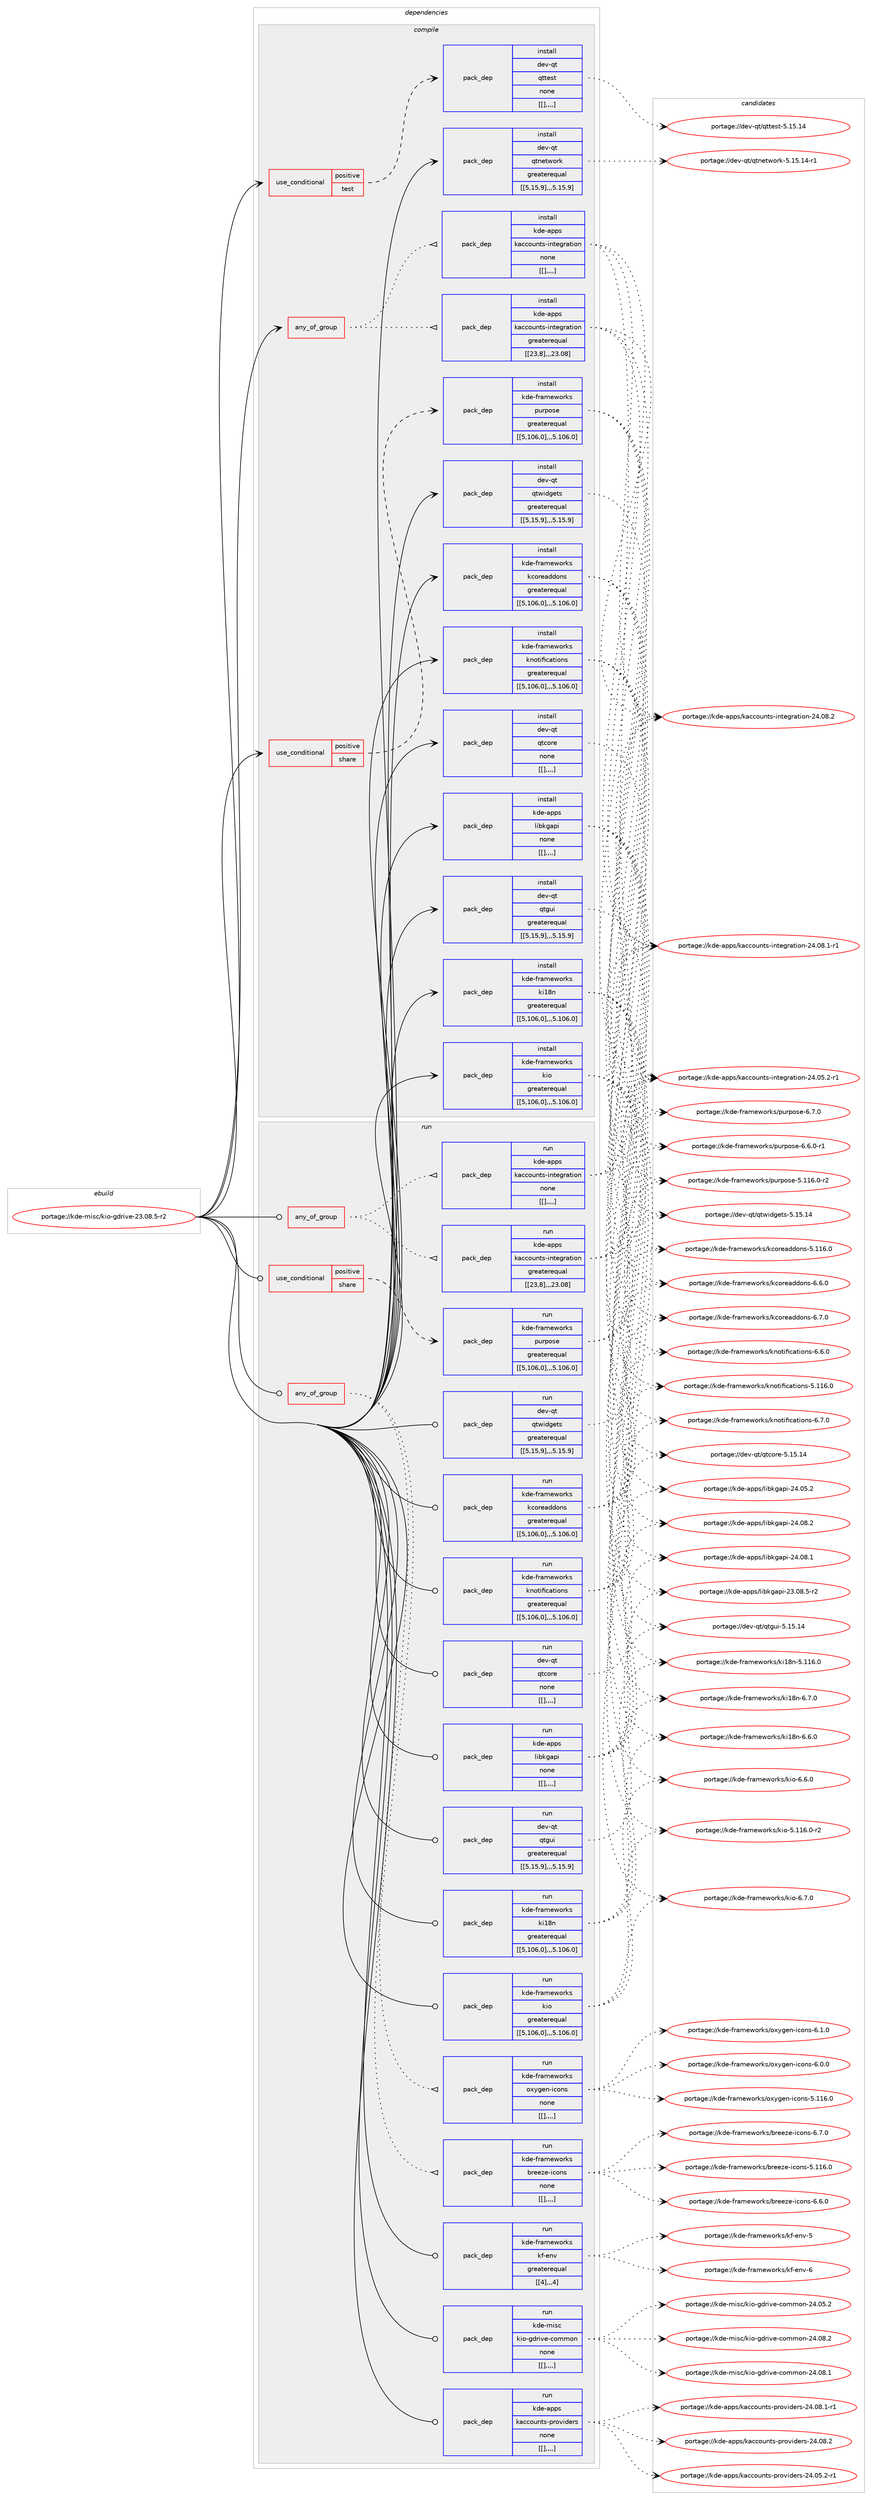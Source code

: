 digraph prolog {

# *************
# Graph options
# *************

newrank=true;
concentrate=true;
compound=true;
graph [rankdir=LR,fontname=Helvetica,fontsize=10,ranksep=1.5];#, ranksep=2.5, nodesep=0.2];
edge  [arrowhead=vee];
node  [fontname=Helvetica,fontsize=10];

# **********
# The ebuild
# **********

subgraph cluster_leftcol {
color=gray;
label=<<i>ebuild</i>>;
id [label="portage://kde-misc/kio-gdrive-23.08.5-r2", color=red, width=4, href="../kde-misc/kio-gdrive-23.08.5-r2.svg"];
}

# ****************
# The dependencies
# ****************

subgraph cluster_midcol {
color=gray;
label=<<i>dependencies</i>>;
subgraph cluster_compile {
fillcolor="#eeeeee";
style=filled;
label=<<i>compile</i>>;
subgraph any2146 {
dependency287483 [label=<<TABLE BORDER="0" CELLBORDER="1" CELLSPACING="0" CELLPADDING="4"><TR><TD CELLPADDING="10">any_of_group</TD></TR></TABLE>>, shape=none, color=red];subgraph pack211481 {
dependency287556 [label=<<TABLE BORDER="0" CELLBORDER="1" CELLSPACING="0" CELLPADDING="4" WIDTH="220"><TR><TD ROWSPAN="6" CELLPADDING="30">pack_dep</TD></TR><TR><TD WIDTH="110">install</TD></TR><TR><TD>kde-apps</TD></TR><TR><TD>kaccounts-integration</TD></TR><TR><TD>none</TD></TR><TR><TD>[[],,,,]</TD></TR></TABLE>>, shape=none, color=blue];
}
dependency287483:e -> dependency287556:w [weight=20,style="dotted",arrowhead="oinv"];
subgraph pack211534 {
dependency287582 [label=<<TABLE BORDER="0" CELLBORDER="1" CELLSPACING="0" CELLPADDING="4" WIDTH="220"><TR><TD ROWSPAN="6" CELLPADDING="30">pack_dep</TD></TR><TR><TD WIDTH="110">install</TD></TR><TR><TD>kde-apps</TD></TR><TR><TD>kaccounts-integration</TD></TR><TR><TD>greaterequal</TD></TR><TR><TD>[[23,8],,,23.08]</TD></TR></TABLE>>, shape=none, color=blue];
}
dependency287483:e -> dependency287582:w [weight=20,style="dotted",arrowhead="oinv"];
}
id:e -> dependency287483:w [weight=20,style="solid",arrowhead="vee"];
subgraph cond73745 {
dependency287618 [label=<<TABLE BORDER="0" CELLBORDER="1" CELLSPACING="0" CELLPADDING="4"><TR><TD ROWSPAN="3" CELLPADDING="10">use_conditional</TD></TR><TR><TD>positive</TD></TR><TR><TD>share</TD></TR></TABLE>>, shape=none, color=red];
subgraph pack211583 {
dependency287656 [label=<<TABLE BORDER="0" CELLBORDER="1" CELLSPACING="0" CELLPADDING="4" WIDTH="220"><TR><TD ROWSPAN="6" CELLPADDING="30">pack_dep</TD></TR><TR><TD WIDTH="110">install</TD></TR><TR><TD>kde-frameworks</TD></TR><TR><TD>purpose</TD></TR><TR><TD>greaterequal</TD></TR><TR><TD>[[5,106,0],,,5.106.0]</TD></TR></TABLE>>, shape=none, color=blue];
}
dependency287618:e -> dependency287656:w [weight=20,style="dashed",arrowhead="vee"];
}
id:e -> dependency287618:w [weight=20,style="solid",arrowhead="vee"];
subgraph cond73757 {
dependency287676 [label=<<TABLE BORDER="0" CELLBORDER="1" CELLSPACING="0" CELLPADDING="4"><TR><TD ROWSPAN="3" CELLPADDING="10">use_conditional</TD></TR><TR><TD>positive</TD></TR><TR><TD>test</TD></TR></TABLE>>, shape=none, color=red];
subgraph pack211681 {
dependency287750 [label=<<TABLE BORDER="0" CELLBORDER="1" CELLSPACING="0" CELLPADDING="4" WIDTH="220"><TR><TD ROWSPAN="6" CELLPADDING="30">pack_dep</TD></TR><TR><TD WIDTH="110">install</TD></TR><TR><TD>dev-qt</TD></TR><TR><TD>qttest</TD></TR><TR><TD>none</TD></TR><TR><TD>[[],,,,]</TD></TR></TABLE>>, shape=none, color=blue];
}
dependency287676:e -> dependency287750:w [weight=20,style="dashed",arrowhead="vee"];
}
id:e -> dependency287676:w [weight=20,style="solid",arrowhead="vee"];
subgraph pack211778 {
dependency287895 [label=<<TABLE BORDER="0" CELLBORDER="1" CELLSPACING="0" CELLPADDING="4" WIDTH="220"><TR><TD ROWSPAN="6" CELLPADDING="30">pack_dep</TD></TR><TR><TD WIDTH="110">install</TD></TR><TR><TD>dev-qt</TD></TR><TR><TD>qtcore</TD></TR><TR><TD>none</TD></TR><TR><TD>[[],,,,]</TD></TR></TABLE>>, shape=none, color=blue];
}
id:e -> dependency287895:w [weight=20,style="solid",arrowhead="vee"];
subgraph pack211826 {
dependency287912 [label=<<TABLE BORDER="0" CELLBORDER="1" CELLSPACING="0" CELLPADDING="4" WIDTH="220"><TR><TD ROWSPAN="6" CELLPADDING="30">pack_dep</TD></TR><TR><TD WIDTH="110">install</TD></TR><TR><TD>dev-qt</TD></TR><TR><TD>qtgui</TD></TR><TR><TD>greaterequal</TD></TR><TR><TD>[[5,15,9],,,5.15.9]</TD></TR></TABLE>>, shape=none, color=blue];
}
id:e -> dependency287912:w [weight=20,style="solid",arrowhead="vee"];
subgraph pack211832 {
dependency287933 [label=<<TABLE BORDER="0" CELLBORDER="1" CELLSPACING="0" CELLPADDING="4" WIDTH="220"><TR><TD ROWSPAN="6" CELLPADDING="30">pack_dep</TD></TR><TR><TD WIDTH="110">install</TD></TR><TR><TD>dev-qt</TD></TR><TR><TD>qtnetwork</TD></TR><TR><TD>greaterequal</TD></TR><TR><TD>[[5,15,9],,,5.15.9]</TD></TR></TABLE>>, shape=none, color=blue];
}
id:e -> dependency287933:w [weight=20,style="solid",arrowhead="vee"];
subgraph pack211869 {
dependency287967 [label=<<TABLE BORDER="0" CELLBORDER="1" CELLSPACING="0" CELLPADDING="4" WIDTH="220"><TR><TD ROWSPAN="6" CELLPADDING="30">pack_dep</TD></TR><TR><TD WIDTH="110">install</TD></TR><TR><TD>dev-qt</TD></TR><TR><TD>qtwidgets</TD></TR><TR><TD>greaterequal</TD></TR><TR><TD>[[5,15,9],,,5.15.9]</TD></TR></TABLE>>, shape=none, color=blue];
}
id:e -> dependency287967:w [weight=20,style="solid",arrowhead="vee"];
subgraph pack211886 {
dependency288024 [label=<<TABLE BORDER="0" CELLBORDER="1" CELLSPACING="0" CELLPADDING="4" WIDTH="220"><TR><TD ROWSPAN="6" CELLPADDING="30">pack_dep</TD></TR><TR><TD WIDTH="110">install</TD></TR><TR><TD>kde-apps</TD></TR><TR><TD>libkgapi</TD></TR><TR><TD>none</TD></TR><TR><TD>[[],,,,]</TD></TR></TABLE>>, shape=none, color=blue];
}
id:e -> dependency288024:w [weight=20,style="solid",arrowhead="vee"];
subgraph pack211956 {
dependency288052 [label=<<TABLE BORDER="0" CELLBORDER="1" CELLSPACING="0" CELLPADDING="4" WIDTH="220"><TR><TD ROWSPAN="6" CELLPADDING="30">pack_dep</TD></TR><TR><TD WIDTH="110">install</TD></TR><TR><TD>kde-frameworks</TD></TR><TR><TD>kcoreaddons</TD></TR><TR><TD>greaterequal</TD></TR><TR><TD>[[5,106,0],,,5.106.0]</TD></TR></TABLE>>, shape=none, color=blue];
}
id:e -> dependency288052:w [weight=20,style="solid",arrowhead="vee"];
subgraph pack211971 {
dependency288092 [label=<<TABLE BORDER="0" CELLBORDER="1" CELLSPACING="0" CELLPADDING="4" WIDTH="220"><TR><TD ROWSPAN="6" CELLPADDING="30">pack_dep</TD></TR><TR><TD WIDTH="110">install</TD></TR><TR><TD>kde-frameworks</TD></TR><TR><TD>ki18n</TD></TR><TR><TD>greaterequal</TD></TR><TR><TD>[[5,106,0],,,5.106.0]</TD></TR></TABLE>>, shape=none, color=blue];
}
id:e -> dependency288092:w [weight=20,style="solid",arrowhead="vee"];
subgraph pack212022 {
dependency288151 [label=<<TABLE BORDER="0" CELLBORDER="1" CELLSPACING="0" CELLPADDING="4" WIDTH="220"><TR><TD ROWSPAN="6" CELLPADDING="30">pack_dep</TD></TR><TR><TD WIDTH="110">install</TD></TR><TR><TD>kde-frameworks</TD></TR><TR><TD>kio</TD></TR><TR><TD>greaterequal</TD></TR><TR><TD>[[5,106,0],,,5.106.0]</TD></TR></TABLE>>, shape=none, color=blue];
}
id:e -> dependency288151:w [weight=20,style="solid",arrowhead="vee"];
subgraph pack212071 {
dependency288188 [label=<<TABLE BORDER="0" CELLBORDER="1" CELLSPACING="0" CELLPADDING="4" WIDTH="220"><TR><TD ROWSPAN="6" CELLPADDING="30">pack_dep</TD></TR><TR><TD WIDTH="110">install</TD></TR><TR><TD>kde-frameworks</TD></TR><TR><TD>knotifications</TD></TR><TR><TD>greaterequal</TD></TR><TR><TD>[[5,106,0],,,5.106.0]</TD></TR></TABLE>>, shape=none, color=blue];
}
id:e -> dependency288188:w [weight=20,style="solid",arrowhead="vee"];
}
subgraph cluster_compileandrun {
fillcolor="#eeeeee";
style=filled;
label=<<i>compile and run</i>>;
}
subgraph cluster_run {
fillcolor="#eeeeee";
style=filled;
label=<<i>run</i>>;
subgraph any2163 {
dependency288228 [label=<<TABLE BORDER="0" CELLBORDER="1" CELLSPACING="0" CELLPADDING="4"><TR><TD CELLPADDING="10">any_of_group</TD></TR></TABLE>>, shape=none, color=red];subgraph pack212206 {
dependency288311 [label=<<TABLE BORDER="0" CELLBORDER="1" CELLSPACING="0" CELLPADDING="4" WIDTH="220"><TR><TD ROWSPAN="6" CELLPADDING="30">pack_dep</TD></TR><TR><TD WIDTH="110">run</TD></TR><TR><TD>kde-apps</TD></TR><TR><TD>kaccounts-integration</TD></TR><TR><TD>none</TD></TR><TR><TD>[[],,,,]</TD></TR></TABLE>>, shape=none, color=blue];
}
dependency288228:e -> dependency288311:w [weight=20,style="dotted",arrowhead="oinv"];
subgraph pack212211 {
dependency288318 [label=<<TABLE BORDER="0" CELLBORDER="1" CELLSPACING="0" CELLPADDING="4" WIDTH="220"><TR><TD ROWSPAN="6" CELLPADDING="30">pack_dep</TD></TR><TR><TD WIDTH="110">run</TD></TR><TR><TD>kde-apps</TD></TR><TR><TD>kaccounts-integration</TD></TR><TR><TD>greaterequal</TD></TR><TR><TD>[[23,8],,,23.08]</TD></TR></TABLE>>, shape=none, color=blue];
}
dependency288228:e -> dependency288318:w [weight=20,style="dotted",arrowhead="oinv"];
}
id:e -> dependency288228:w [weight=20,style="solid",arrowhead="odot"];
subgraph any2167 {
dependency288360 [label=<<TABLE BORDER="0" CELLBORDER="1" CELLSPACING="0" CELLPADDING="4"><TR><TD CELLPADDING="10">any_of_group</TD></TR></TABLE>>, shape=none, color=red];subgraph pack212250 {
dependency288361 [label=<<TABLE BORDER="0" CELLBORDER="1" CELLSPACING="0" CELLPADDING="4" WIDTH="220"><TR><TD ROWSPAN="6" CELLPADDING="30">pack_dep</TD></TR><TR><TD WIDTH="110">run</TD></TR><TR><TD>kde-frameworks</TD></TR><TR><TD>breeze-icons</TD></TR><TR><TD>none</TD></TR><TR><TD>[[],,,,]</TD></TR></TABLE>>, shape=none, color=blue];
}
dependency288360:e -> dependency288361:w [weight=20,style="dotted",arrowhead="oinv"];
subgraph pack212251 {
dependency288380 [label=<<TABLE BORDER="0" CELLBORDER="1" CELLSPACING="0" CELLPADDING="4" WIDTH="220"><TR><TD ROWSPAN="6" CELLPADDING="30">pack_dep</TD></TR><TR><TD WIDTH="110">run</TD></TR><TR><TD>kde-frameworks</TD></TR><TR><TD>oxygen-icons</TD></TR><TR><TD>none</TD></TR><TR><TD>[[],,,,]</TD></TR></TABLE>>, shape=none, color=blue];
}
dependency288360:e -> dependency288380:w [weight=20,style="dotted",arrowhead="oinv"];
}
id:e -> dependency288360:w [weight=20,style="solid",arrowhead="odot"];
subgraph cond73793 {
dependency288384 [label=<<TABLE BORDER="0" CELLBORDER="1" CELLSPACING="0" CELLPADDING="4"><TR><TD ROWSPAN="3" CELLPADDING="10">use_conditional</TD></TR><TR><TD>positive</TD></TR><TR><TD>share</TD></TR></TABLE>>, shape=none, color=red];
subgraph pack212271 {
dependency288421 [label=<<TABLE BORDER="0" CELLBORDER="1" CELLSPACING="0" CELLPADDING="4" WIDTH="220"><TR><TD ROWSPAN="6" CELLPADDING="30">pack_dep</TD></TR><TR><TD WIDTH="110">run</TD></TR><TR><TD>kde-frameworks</TD></TR><TR><TD>purpose</TD></TR><TR><TD>greaterequal</TD></TR><TR><TD>[[5,106,0],,,5.106.0]</TD></TR></TABLE>>, shape=none, color=blue];
}
dependency288384:e -> dependency288421:w [weight=20,style="dashed",arrowhead="vee"];
}
id:e -> dependency288384:w [weight=20,style="solid",arrowhead="odot"];
subgraph pack212341 {
dependency288474 [label=<<TABLE BORDER="0" CELLBORDER="1" CELLSPACING="0" CELLPADDING="4" WIDTH="220"><TR><TD ROWSPAN="6" CELLPADDING="30">pack_dep</TD></TR><TR><TD WIDTH="110">run</TD></TR><TR><TD>dev-qt</TD></TR><TR><TD>qtcore</TD></TR><TR><TD>none</TD></TR><TR><TD>[[],,,,]</TD></TR></TABLE>>, shape=none, color=blue];
}
id:e -> dependency288474:w [weight=20,style="solid",arrowhead="odot"];
subgraph pack212367 {
dependency288489 [label=<<TABLE BORDER="0" CELLBORDER="1" CELLSPACING="0" CELLPADDING="4" WIDTH="220"><TR><TD ROWSPAN="6" CELLPADDING="30">pack_dep</TD></TR><TR><TD WIDTH="110">run</TD></TR><TR><TD>dev-qt</TD></TR><TR><TD>qtgui</TD></TR><TR><TD>greaterequal</TD></TR><TR><TD>[[5,15,9],,,5.15.9]</TD></TR></TABLE>>, shape=none, color=blue];
}
id:e -> dependency288489:w [weight=20,style="solid",arrowhead="odot"];
subgraph pack212415 {
dependency288542 [label=<<TABLE BORDER="0" CELLBORDER="1" CELLSPACING="0" CELLPADDING="4" WIDTH="220"><TR><TD ROWSPAN="6" CELLPADDING="30">pack_dep</TD></TR><TR><TD WIDTH="110">run</TD></TR><TR><TD>dev-qt</TD></TR><TR><TD>qtwidgets</TD></TR><TR><TD>greaterequal</TD></TR><TR><TD>[[5,15,9],,,5.15.9]</TD></TR></TABLE>>, shape=none, color=blue];
}
id:e -> dependency288542:w [weight=20,style="solid",arrowhead="odot"];
subgraph pack212446 {
dependency288653 [label=<<TABLE BORDER="0" CELLBORDER="1" CELLSPACING="0" CELLPADDING="4" WIDTH="220"><TR><TD ROWSPAN="6" CELLPADDING="30">pack_dep</TD></TR><TR><TD WIDTH="110">run</TD></TR><TR><TD>kde-apps</TD></TR><TR><TD>kaccounts-providers</TD></TR><TR><TD>none</TD></TR><TR><TD>[[],,,,]</TD></TR></TABLE>>, shape=none, color=blue];
}
id:e -> dependency288653:w [weight=20,style="solid",arrowhead="odot"];
subgraph pack212527 {
dependency288718 [label=<<TABLE BORDER="0" CELLBORDER="1" CELLSPACING="0" CELLPADDING="4" WIDTH="220"><TR><TD ROWSPAN="6" CELLPADDING="30">pack_dep</TD></TR><TR><TD WIDTH="110">run</TD></TR><TR><TD>kde-apps</TD></TR><TR><TD>libkgapi</TD></TR><TR><TD>none</TD></TR><TR><TD>[[],,,,]</TD></TR></TABLE>>, shape=none, color=blue];
}
id:e -> dependency288718:w [weight=20,style="solid",arrowhead="odot"];
subgraph pack212580 {
dependency288734 [label=<<TABLE BORDER="0" CELLBORDER="1" CELLSPACING="0" CELLPADDING="4" WIDTH="220"><TR><TD ROWSPAN="6" CELLPADDING="30">pack_dep</TD></TR><TR><TD WIDTH="110">run</TD></TR><TR><TD>kde-frameworks</TD></TR><TR><TD>kcoreaddons</TD></TR><TR><TD>greaterequal</TD></TR><TR><TD>[[5,106,0],,,5.106.0]</TD></TR></TABLE>>, shape=none, color=blue];
}
id:e -> dependency288734:w [weight=20,style="solid",arrowhead="odot"];
subgraph pack212583 {
dependency288738 [label=<<TABLE BORDER="0" CELLBORDER="1" CELLSPACING="0" CELLPADDING="4" WIDTH="220"><TR><TD ROWSPAN="6" CELLPADDING="30">pack_dep</TD></TR><TR><TD WIDTH="110">run</TD></TR><TR><TD>kde-frameworks</TD></TR><TR><TD>kf-env</TD></TR><TR><TD>greaterequal</TD></TR><TR><TD>[[4],,,4]</TD></TR></TABLE>>, shape=none, color=blue];
}
id:e -> dependency288738:w [weight=20,style="solid",arrowhead="odot"];
subgraph pack212587 {
dependency288742 [label=<<TABLE BORDER="0" CELLBORDER="1" CELLSPACING="0" CELLPADDING="4" WIDTH="220"><TR><TD ROWSPAN="6" CELLPADDING="30">pack_dep</TD></TR><TR><TD WIDTH="110">run</TD></TR><TR><TD>kde-frameworks</TD></TR><TR><TD>ki18n</TD></TR><TR><TD>greaterequal</TD></TR><TR><TD>[[5,106,0],,,5.106.0]</TD></TR></TABLE>>, shape=none, color=blue];
}
id:e -> dependency288742:w [weight=20,style="solid",arrowhead="odot"];
subgraph pack212592 {
dependency288764 [label=<<TABLE BORDER="0" CELLBORDER="1" CELLSPACING="0" CELLPADDING="4" WIDTH="220"><TR><TD ROWSPAN="6" CELLPADDING="30">pack_dep</TD></TR><TR><TD WIDTH="110">run</TD></TR><TR><TD>kde-frameworks</TD></TR><TR><TD>kio</TD></TR><TR><TD>greaterequal</TD></TR><TR><TD>[[5,106,0],,,5.106.0]</TD></TR></TABLE>>, shape=none, color=blue];
}
id:e -> dependency288764:w [weight=20,style="solid",arrowhead="odot"];
subgraph pack212639 {
dependency288816 [label=<<TABLE BORDER="0" CELLBORDER="1" CELLSPACING="0" CELLPADDING="4" WIDTH="220"><TR><TD ROWSPAN="6" CELLPADDING="30">pack_dep</TD></TR><TR><TD WIDTH="110">run</TD></TR><TR><TD>kde-frameworks</TD></TR><TR><TD>knotifications</TD></TR><TR><TD>greaterequal</TD></TR><TR><TD>[[5,106,0],,,5.106.0]</TD></TR></TABLE>>, shape=none, color=blue];
}
id:e -> dependency288816:w [weight=20,style="solid",arrowhead="odot"];
subgraph pack212653 {
dependency288821 [label=<<TABLE BORDER="0" CELLBORDER="1" CELLSPACING="0" CELLPADDING="4" WIDTH="220"><TR><TD ROWSPAN="6" CELLPADDING="30">pack_dep</TD></TR><TR><TD WIDTH="110">run</TD></TR><TR><TD>kde-misc</TD></TR><TR><TD>kio-gdrive-common</TD></TR><TR><TD>none</TD></TR><TR><TD>[[],,,,]</TD></TR></TABLE>>, shape=none, color=blue];
}
id:e -> dependency288821:w [weight=20,style="solid",arrowhead="odot"];
}
}

# **************
# The candidates
# **************

subgraph cluster_choices {
rank=same;
color=gray;
label=<<i>candidates</i>>;

subgraph choice211702 {
color=black;
nodesep=1;
choice10710010145971121121154710797999911111711011611545105110116101103114971161051111104550524648564650 [label="portage://kde-apps/kaccounts-integration-24.08.2", color=red, width=4,href="../kde-apps/kaccounts-integration-24.08.2.svg"];
choice107100101459711211211547107979999111117110116115451051101161011031149711610511111045505246485646494511449 [label="portage://kde-apps/kaccounts-integration-24.08.1-r1", color=red, width=4,href="../kde-apps/kaccounts-integration-24.08.1-r1.svg"];
choice107100101459711211211547107979999111117110116115451051101161011031149711610511111045505246485346504511449 [label="portage://kde-apps/kaccounts-integration-24.05.2-r1", color=red, width=4,href="../kde-apps/kaccounts-integration-24.05.2-r1.svg"];
dependency287556:e -> choice10710010145971121121154710797999911111711011611545105110116101103114971161051111104550524648564650:w [style=dotted,weight="100"];
dependency287556:e -> choice107100101459711211211547107979999111117110116115451051101161011031149711610511111045505246485646494511449:w [style=dotted,weight="100"];
dependency287556:e -> choice107100101459711211211547107979999111117110116115451051101161011031149711610511111045505246485346504511449:w [style=dotted,weight="100"];
}
subgraph choice211706 {
color=black;
nodesep=1;
choice10710010145971121121154710797999911111711011611545105110116101103114971161051111104550524648564650 [label="portage://kde-apps/kaccounts-integration-24.08.2", color=red, width=4,href="../kde-apps/kaccounts-integration-24.08.2.svg"];
choice107100101459711211211547107979999111117110116115451051101161011031149711610511111045505246485646494511449 [label="portage://kde-apps/kaccounts-integration-24.08.1-r1", color=red, width=4,href="../kde-apps/kaccounts-integration-24.08.1-r1.svg"];
choice107100101459711211211547107979999111117110116115451051101161011031149711610511111045505246485346504511449 [label="portage://kde-apps/kaccounts-integration-24.05.2-r1", color=red, width=4,href="../kde-apps/kaccounts-integration-24.05.2-r1.svg"];
dependency287582:e -> choice10710010145971121121154710797999911111711011611545105110116101103114971161051111104550524648564650:w [style=dotted,weight="100"];
dependency287582:e -> choice107100101459711211211547107979999111117110116115451051101161011031149711610511111045505246485646494511449:w [style=dotted,weight="100"];
dependency287582:e -> choice107100101459711211211547107979999111117110116115451051101161011031149711610511111045505246485346504511449:w [style=dotted,weight="100"];
}
subgraph choice211712 {
color=black;
nodesep=1;
choice107100101451021149710910111911111410711547112117114112111115101455446554648 [label="portage://kde-frameworks/purpose-6.7.0", color=red, width=4,href="../kde-frameworks/purpose-6.7.0.svg"];
choice1071001014510211497109101119111114107115471121171141121111151014554465446484511449 [label="portage://kde-frameworks/purpose-6.6.0-r1", color=red, width=4,href="../kde-frameworks/purpose-6.6.0-r1.svg"];
choice10710010145102114971091011191111141071154711211711411211111510145534649495446484511450 [label="portage://kde-frameworks/purpose-5.116.0-r2", color=red, width=4,href="../kde-frameworks/purpose-5.116.0-r2.svg"];
dependency287656:e -> choice107100101451021149710910111911111410711547112117114112111115101455446554648:w [style=dotted,weight="100"];
dependency287656:e -> choice1071001014510211497109101119111114107115471121171141121111151014554465446484511449:w [style=dotted,weight="100"];
dependency287656:e -> choice10710010145102114971091011191111141071154711211711411211111510145534649495446484511450:w [style=dotted,weight="100"];
}
subgraph choice211719 {
color=black;
nodesep=1;
choice10010111845113116471131161161011151164553464953464952 [label="portage://dev-qt/qttest-5.15.14", color=red, width=4,href="../dev-qt/qttest-5.15.14.svg"];
dependency287750:e -> choice10010111845113116471131161161011151164553464953464952:w [style=dotted,weight="100"];
}
subgraph choice211722 {
color=black;
nodesep=1;
choice1001011184511311647113116991111141014553464953464952 [label="portage://dev-qt/qtcore-5.15.14", color=red, width=4,href="../dev-qt/qtcore-5.15.14.svg"];
dependency287895:e -> choice1001011184511311647113116991111141014553464953464952:w [style=dotted,weight="100"];
}
subgraph choice211789 {
color=black;
nodesep=1;
choice10010111845113116471131161031171054553464953464952 [label="portage://dev-qt/qtgui-5.15.14", color=red, width=4,href="../dev-qt/qtgui-5.15.14.svg"];
dependency287912:e -> choice10010111845113116471131161031171054553464953464952:w [style=dotted,weight="100"];
}
subgraph choice211790 {
color=black;
nodesep=1;
choice100101118451131164711311611010111611911111410745534649534649524511449 [label="portage://dev-qt/qtnetwork-5.15.14-r1", color=red, width=4,href="../dev-qt/qtnetwork-5.15.14-r1.svg"];
dependency287933:e -> choice100101118451131164711311611010111611911111410745534649534649524511449:w [style=dotted,weight="100"];
}
subgraph choice211828 {
color=black;
nodesep=1;
choice10010111845113116471131161191051001031011161154553464953464952 [label="portage://dev-qt/qtwidgets-5.15.14", color=red, width=4,href="../dev-qt/qtwidgets-5.15.14.svg"];
dependency287967:e -> choice10010111845113116471131161191051001031011161154553464953464952:w [style=dotted,weight="100"];
}
subgraph choice211832 {
color=black;
nodesep=1;
choice10710010145971121121154710810598107103971121054550524648564650 [label="portage://kde-apps/libkgapi-24.08.2", color=red, width=4,href="../kde-apps/libkgapi-24.08.2.svg"];
choice10710010145971121121154710810598107103971121054550524648564649 [label="portage://kde-apps/libkgapi-24.08.1", color=red, width=4,href="../kde-apps/libkgapi-24.08.1.svg"];
choice10710010145971121121154710810598107103971121054550524648534650 [label="portage://kde-apps/libkgapi-24.05.2", color=red, width=4,href="../kde-apps/libkgapi-24.05.2.svg"];
choice107100101459711211211547108105981071039711210545505146485646534511450 [label="portage://kde-apps/libkgapi-23.08.5-r2", color=red, width=4,href="../kde-apps/libkgapi-23.08.5-r2.svg"];
dependency288024:e -> choice10710010145971121121154710810598107103971121054550524648564650:w [style=dotted,weight="100"];
dependency288024:e -> choice10710010145971121121154710810598107103971121054550524648564649:w [style=dotted,weight="100"];
dependency288024:e -> choice10710010145971121121154710810598107103971121054550524648534650:w [style=dotted,weight="100"];
dependency288024:e -> choice107100101459711211211547108105981071039711210545505146485646534511450:w [style=dotted,weight="100"];
}
subgraph choice211853 {
color=black;
nodesep=1;
choice1071001014510211497109101119111114107115471079911111410197100100111110115455446554648 [label="portage://kde-frameworks/kcoreaddons-6.7.0", color=red, width=4,href="../kde-frameworks/kcoreaddons-6.7.0.svg"];
choice1071001014510211497109101119111114107115471079911111410197100100111110115455446544648 [label="portage://kde-frameworks/kcoreaddons-6.6.0", color=red, width=4,href="../kde-frameworks/kcoreaddons-6.6.0.svg"];
choice10710010145102114971091011191111141071154710799111114101971001001111101154553464949544648 [label="portage://kde-frameworks/kcoreaddons-5.116.0", color=red, width=4,href="../kde-frameworks/kcoreaddons-5.116.0.svg"];
dependency288052:e -> choice1071001014510211497109101119111114107115471079911111410197100100111110115455446554648:w [style=dotted,weight="100"];
dependency288052:e -> choice1071001014510211497109101119111114107115471079911111410197100100111110115455446544648:w [style=dotted,weight="100"];
dependency288052:e -> choice10710010145102114971091011191111141071154710799111114101971001001111101154553464949544648:w [style=dotted,weight="100"];
}
subgraph choice211873 {
color=black;
nodesep=1;
choice1071001014510211497109101119111114107115471071054956110455446554648 [label="portage://kde-frameworks/ki18n-6.7.0", color=red, width=4,href="../kde-frameworks/ki18n-6.7.0.svg"];
choice1071001014510211497109101119111114107115471071054956110455446544648 [label="portage://kde-frameworks/ki18n-6.6.0", color=red, width=4,href="../kde-frameworks/ki18n-6.6.0.svg"];
choice10710010145102114971091011191111141071154710710549561104553464949544648 [label="portage://kde-frameworks/ki18n-5.116.0", color=red, width=4,href="../kde-frameworks/ki18n-5.116.0.svg"];
dependency288092:e -> choice1071001014510211497109101119111114107115471071054956110455446554648:w [style=dotted,weight="100"];
dependency288092:e -> choice1071001014510211497109101119111114107115471071054956110455446544648:w [style=dotted,weight="100"];
dependency288092:e -> choice10710010145102114971091011191111141071154710710549561104553464949544648:w [style=dotted,weight="100"];
}
subgraph choice211879 {
color=black;
nodesep=1;
choice107100101451021149710910111911111410711547107105111455446554648 [label="portage://kde-frameworks/kio-6.7.0", color=red, width=4,href="../kde-frameworks/kio-6.7.0.svg"];
choice107100101451021149710910111911111410711547107105111455446544648 [label="portage://kde-frameworks/kio-6.6.0", color=red, width=4,href="../kde-frameworks/kio-6.6.0.svg"];
choice10710010145102114971091011191111141071154710710511145534649495446484511450 [label="portage://kde-frameworks/kio-5.116.0-r2", color=red, width=4,href="../kde-frameworks/kio-5.116.0-r2.svg"];
dependency288151:e -> choice107100101451021149710910111911111410711547107105111455446554648:w [style=dotted,weight="100"];
dependency288151:e -> choice107100101451021149710910111911111410711547107105111455446544648:w [style=dotted,weight="100"];
dependency288151:e -> choice10710010145102114971091011191111141071154710710511145534649495446484511450:w [style=dotted,weight="100"];
}
subgraph choice211883 {
color=black;
nodesep=1;
choice1071001014510211497109101119111114107115471071101111161051021059997116105111110115455446554648 [label="portage://kde-frameworks/knotifications-6.7.0", color=red, width=4,href="../kde-frameworks/knotifications-6.7.0.svg"];
choice1071001014510211497109101119111114107115471071101111161051021059997116105111110115455446544648 [label="portage://kde-frameworks/knotifications-6.6.0", color=red, width=4,href="../kde-frameworks/knotifications-6.6.0.svg"];
choice10710010145102114971091011191111141071154710711011111610510210599971161051111101154553464949544648 [label="portage://kde-frameworks/knotifications-5.116.0", color=red, width=4,href="../kde-frameworks/knotifications-5.116.0.svg"];
dependency288188:e -> choice1071001014510211497109101119111114107115471071101111161051021059997116105111110115455446554648:w [style=dotted,weight="100"];
dependency288188:e -> choice1071001014510211497109101119111114107115471071101111161051021059997116105111110115455446544648:w [style=dotted,weight="100"];
dependency288188:e -> choice10710010145102114971091011191111141071154710711011111610510210599971161051111101154553464949544648:w [style=dotted,weight="100"];
}
subgraph choice211885 {
color=black;
nodesep=1;
choice10710010145971121121154710797999911111711011611545105110116101103114971161051111104550524648564650 [label="portage://kde-apps/kaccounts-integration-24.08.2", color=red, width=4,href="../kde-apps/kaccounts-integration-24.08.2.svg"];
choice107100101459711211211547107979999111117110116115451051101161011031149711610511111045505246485646494511449 [label="portage://kde-apps/kaccounts-integration-24.08.1-r1", color=red, width=4,href="../kde-apps/kaccounts-integration-24.08.1-r1.svg"];
choice107100101459711211211547107979999111117110116115451051101161011031149711610511111045505246485346504511449 [label="portage://kde-apps/kaccounts-integration-24.05.2-r1", color=red, width=4,href="../kde-apps/kaccounts-integration-24.05.2-r1.svg"];
dependency288311:e -> choice10710010145971121121154710797999911111711011611545105110116101103114971161051111104550524648564650:w [style=dotted,weight="100"];
dependency288311:e -> choice107100101459711211211547107979999111117110116115451051101161011031149711610511111045505246485646494511449:w [style=dotted,weight="100"];
dependency288311:e -> choice107100101459711211211547107979999111117110116115451051101161011031149711610511111045505246485346504511449:w [style=dotted,weight="100"];
}
subgraph choice211888 {
color=black;
nodesep=1;
choice10710010145971121121154710797999911111711011611545105110116101103114971161051111104550524648564650 [label="portage://kde-apps/kaccounts-integration-24.08.2", color=red, width=4,href="../kde-apps/kaccounts-integration-24.08.2.svg"];
choice107100101459711211211547107979999111117110116115451051101161011031149711610511111045505246485646494511449 [label="portage://kde-apps/kaccounts-integration-24.08.1-r1", color=red, width=4,href="../kde-apps/kaccounts-integration-24.08.1-r1.svg"];
choice107100101459711211211547107979999111117110116115451051101161011031149711610511111045505246485346504511449 [label="portage://kde-apps/kaccounts-integration-24.05.2-r1", color=red, width=4,href="../kde-apps/kaccounts-integration-24.05.2-r1.svg"];
dependency288318:e -> choice10710010145971121121154710797999911111711011611545105110116101103114971161051111104550524648564650:w [style=dotted,weight="100"];
dependency288318:e -> choice107100101459711211211547107979999111117110116115451051101161011031149711610511111045505246485646494511449:w [style=dotted,weight="100"];
dependency288318:e -> choice107100101459711211211547107979999111117110116115451051101161011031149711610511111045505246485346504511449:w [style=dotted,weight="100"];
}
subgraph choice211896 {
color=black;
nodesep=1;
choice107100101451021149710910111911111410711547981141011011221014510599111110115455446554648 [label="portage://kde-frameworks/breeze-icons-6.7.0", color=red, width=4,href="../kde-frameworks/breeze-icons-6.7.0.svg"];
choice107100101451021149710910111911111410711547981141011011221014510599111110115455446544648 [label="portage://kde-frameworks/breeze-icons-6.6.0", color=red, width=4,href="../kde-frameworks/breeze-icons-6.6.0.svg"];
choice1071001014510211497109101119111114107115479811410110112210145105991111101154553464949544648 [label="portage://kde-frameworks/breeze-icons-5.116.0", color=red, width=4,href="../kde-frameworks/breeze-icons-5.116.0.svg"];
dependency288361:e -> choice107100101451021149710910111911111410711547981141011011221014510599111110115455446554648:w [style=dotted,weight="100"];
dependency288361:e -> choice107100101451021149710910111911111410711547981141011011221014510599111110115455446544648:w [style=dotted,weight="100"];
dependency288361:e -> choice1071001014510211497109101119111114107115479811410110112210145105991111101154553464949544648:w [style=dotted,weight="100"];
}
subgraph choice211926 {
color=black;
nodesep=1;
choice1071001014510211497109101119111114107115471111201211031011104510599111110115455446494648 [label="portage://kde-frameworks/oxygen-icons-6.1.0", color=red, width=4,href="../kde-frameworks/oxygen-icons-6.1.0.svg"];
choice1071001014510211497109101119111114107115471111201211031011104510599111110115455446484648 [label="portage://kde-frameworks/oxygen-icons-6.0.0", color=red, width=4,href="../kde-frameworks/oxygen-icons-6.0.0.svg"];
choice10710010145102114971091011191111141071154711112012110310111045105991111101154553464949544648 [label="portage://kde-frameworks/oxygen-icons-5.116.0", color=red, width=4,href="../kde-frameworks/oxygen-icons-5.116.0.svg"];
dependency288380:e -> choice1071001014510211497109101119111114107115471111201211031011104510599111110115455446494648:w [style=dotted,weight="100"];
dependency288380:e -> choice1071001014510211497109101119111114107115471111201211031011104510599111110115455446484648:w [style=dotted,weight="100"];
dependency288380:e -> choice10710010145102114971091011191111141071154711112012110310111045105991111101154553464949544648:w [style=dotted,weight="100"];
}
subgraph choice211950 {
color=black;
nodesep=1;
choice107100101451021149710910111911111410711547112117114112111115101455446554648 [label="portage://kde-frameworks/purpose-6.7.0", color=red, width=4,href="../kde-frameworks/purpose-6.7.0.svg"];
choice1071001014510211497109101119111114107115471121171141121111151014554465446484511449 [label="portage://kde-frameworks/purpose-6.6.0-r1", color=red, width=4,href="../kde-frameworks/purpose-6.6.0-r1.svg"];
choice10710010145102114971091011191111141071154711211711411211111510145534649495446484511450 [label="portage://kde-frameworks/purpose-5.116.0-r2", color=red, width=4,href="../kde-frameworks/purpose-5.116.0-r2.svg"];
dependency288421:e -> choice107100101451021149710910111911111410711547112117114112111115101455446554648:w [style=dotted,weight="100"];
dependency288421:e -> choice1071001014510211497109101119111114107115471121171141121111151014554465446484511449:w [style=dotted,weight="100"];
dependency288421:e -> choice10710010145102114971091011191111141071154711211711411211111510145534649495446484511450:w [style=dotted,weight="100"];
}
subgraph choice211953 {
color=black;
nodesep=1;
choice1001011184511311647113116991111141014553464953464952 [label="portage://dev-qt/qtcore-5.15.14", color=red, width=4,href="../dev-qt/qtcore-5.15.14.svg"];
dependency288474:e -> choice1001011184511311647113116991111141014553464953464952:w [style=dotted,weight="100"];
}
subgraph choice211956 {
color=black;
nodesep=1;
choice10010111845113116471131161031171054553464953464952 [label="portage://dev-qt/qtgui-5.15.14", color=red, width=4,href="../dev-qt/qtgui-5.15.14.svg"];
dependency288489:e -> choice10010111845113116471131161031171054553464953464952:w [style=dotted,weight="100"];
}
subgraph choice211957 {
color=black;
nodesep=1;
choice10010111845113116471131161191051001031011161154553464953464952 [label="portage://dev-qt/qtwidgets-5.15.14", color=red, width=4,href="../dev-qt/qtwidgets-5.15.14.svg"];
dependency288542:e -> choice10010111845113116471131161191051001031011161154553464953464952:w [style=dotted,weight="100"];
}
subgraph choice211960 {
color=black;
nodesep=1;
choice107100101459711211211547107979999111117110116115451121141111181051001011141154550524648564650 [label="portage://kde-apps/kaccounts-providers-24.08.2", color=red, width=4,href="../kde-apps/kaccounts-providers-24.08.2.svg"];
choice1071001014597112112115471079799991111171101161154511211411111810510010111411545505246485646494511449 [label="portage://kde-apps/kaccounts-providers-24.08.1-r1", color=red, width=4,href="../kde-apps/kaccounts-providers-24.08.1-r1.svg"];
choice1071001014597112112115471079799991111171101161154511211411111810510010111411545505246485346504511449 [label="portage://kde-apps/kaccounts-providers-24.05.2-r1", color=red, width=4,href="../kde-apps/kaccounts-providers-24.05.2-r1.svg"];
dependency288653:e -> choice107100101459711211211547107979999111117110116115451121141111181051001011141154550524648564650:w [style=dotted,weight="100"];
dependency288653:e -> choice1071001014597112112115471079799991111171101161154511211411111810510010111411545505246485646494511449:w [style=dotted,weight="100"];
dependency288653:e -> choice1071001014597112112115471079799991111171101161154511211411111810510010111411545505246485346504511449:w [style=dotted,weight="100"];
}
subgraph choice211964 {
color=black;
nodesep=1;
choice10710010145971121121154710810598107103971121054550524648564650 [label="portage://kde-apps/libkgapi-24.08.2", color=red, width=4,href="../kde-apps/libkgapi-24.08.2.svg"];
choice10710010145971121121154710810598107103971121054550524648564649 [label="portage://kde-apps/libkgapi-24.08.1", color=red, width=4,href="../kde-apps/libkgapi-24.08.1.svg"];
choice10710010145971121121154710810598107103971121054550524648534650 [label="portage://kde-apps/libkgapi-24.05.2", color=red, width=4,href="../kde-apps/libkgapi-24.05.2.svg"];
choice107100101459711211211547108105981071039711210545505146485646534511450 [label="portage://kde-apps/libkgapi-23.08.5-r2", color=red, width=4,href="../kde-apps/libkgapi-23.08.5-r2.svg"];
dependency288718:e -> choice10710010145971121121154710810598107103971121054550524648564650:w [style=dotted,weight="100"];
dependency288718:e -> choice10710010145971121121154710810598107103971121054550524648564649:w [style=dotted,weight="100"];
dependency288718:e -> choice10710010145971121121154710810598107103971121054550524648534650:w [style=dotted,weight="100"];
dependency288718:e -> choice107100101459711211211547108105981071039711210545505146485646534511450:w [style=dotted,weight="100"];
}
subgraph choice212037 {
color=black;
nodesep=1;
choice1071001014510211497109101119111114107115471079911111410197100100111110115455446554648 [label="portage://kde-frameworks/kcoreaddons-6.7.0", color=red, width=4,href="../kde-frameworks/kcoreaddons-6.7.0.svg"];
choice1071001014510211497109101119111114107115471079911111410197100100111110115455446544648 [label="portage://kde-frameworks/kcoreaddons-6.6.0", color=red, width=4,href="../kde-frameworks/kcoreaddons-6.6.0.svg"];
choice10710010145102114971091011191111141071154710799111114101971001001111101154553464949544648 [label="portage://kde-frameworks/kcoreaddons-5.116.0", color=red, width=4,href="../kde-frameworks/kcoreaddons-5.116.0.svg"];
dependency288734:e -> choice1071001014510211497109101119111114107115471079911111410197100100111110115455446554648:w [style=dotted,weight="100"];
dependency288734:e -> choice1071001014510211497109101119111114107115471079911111410197100100111110115455446544648:w [style=dotted,weight="100"];
dependency288734:e -> choice10710010145102114971091011191111141071154710799111114101971001001111101154553464949544648:w [style=dotted,weight="100"];
}
subgraph choice212043 {
color=black;
nodesep=1;
choice107100101451021149710910111911111410711547107102451011101184554 [label="portage://kde-frameworks/kf-env-6", color=red, width=4,href="../kde-frameworks/kf-env-6.svg"];
choice107100101451021149710910111911111410711547107102451011101184553 [label="portage://kde-frameworks/kf-env-5", color=red, width=4,href="../kde-frameworks/kf-env-5.svg"];
dependency288738:e -> choice107100101451021149710910111911111410711547107102451011101184554:w [style=dotted,weight="100"];
dependency288738:e -> choice107100101451021149710910111911111410711547107102451011101184553:w [style=dotted,weight="100"];
}
subgraph choice212047 {
color=black;
nodesep=1;
choice1071001014510211497109101119111114107115471071054956110455446554648 [label="portage://kde-frameworks/ki18n-6.7.0", color=red, width=4,href="../kde-frameworks/ki18n-6.7.0.svg"];
choice1071001014510211497109101119111114107115471071054956110455446544648 [label="portage://kde-frameworks/ki18n-6.6.0", color=red, width=4,href="../kde-frameworks/ki18n-6.6.0.svg"];
choice10710010145102114971091011191111141071154710710549561104553464949544648 [label="portage://kde-frameworks/ki18n-5.116.0", color=red, width=4,href="../kde-frameworks/ki18n-5.116.0.svg"];
dependency288742:e -> choice1071001014510211497109101119111114107115471071054956110455446554648:w [style=dotted,weight="100"];
dependency288742:e -> choice1071001014510211497109101119111114107115471071054956110455446544648:w [style=dotted,weight="100"];
dependency288742:e -> choice10710010145102114971091011191111141071154710710549561104553464949544648:w [style=dotted,weight="100"];
}
subgraph choice212074 {
color=black;
nodesep=1;
choice107100101451021149710910111911111410711547107105111455446554648 [label="portage://kde-frameworks/kio-6.7.0", color=red, width=4,href="../kde-frameworks/kio-6.7.0.svg"];
choice107100101451021149710910111911111410711547107105111455446544648 [label="portage://kde-frameworks/kio-6.6.0", color=red, width=4,href="../kde-frameworks/kio-6.6.0.svg"];
choice10710010145102114971091011191111141071154710710511145534649495446484511450 [label="portage://kde-frameworks/kio-5.116.0-r2", color=red, width=4,href="../kde-frameworks/kio-5.116.0-r2.svg"];
dependency288764:e -> choice107100101451021149710910111911111410711547107105111455446554648:w [style=dotted,weight="100"];
dependency288764:e -> choice107100101451021149710910111911111410711547107105111455446544648:w [style=dotted,weight="100"];
dependency288764:e -> choice10710010145102114971091011191111141071154710710511145534649495446484511450:w [style=dotted,weight="100"];
}
subgraph choice212079 {
color=black;
nodesep=1;
choice1071001014510211497109101119111114107115471071101111161051021059997116105111110115455446554648 [label="portage://kde-frameworks/knotifications-6.7.0", color=red, width=4,href="../kde-frameworks/knotifications-6.7.0.svg"];
choice1071001014510211497109101119111114107115471071101111161051021059997116105111110115455446544648 [label="portage://kde-frameworks/knotifications-6.6.0", color=red, width=4,href="../kde-frameworks/knotifications-6.6.0.svg"];
choice10710010145102114971091011191111141071154710711011111610510210599971161051111101154553464949544648 [label="portage://kde-frameworks/knotifications-5.116.0", color=red, width=4,href="../kde-frameworks/knotifications-5.116.0.svg"];
dependency288816:e -> choice1071001014510211497109101119111114107115471071101111161051021059997116105111110115455446554648:w [style=dotted,weight="100"];
dependency288816:e -> choice1071001014510211497109101119111114107115471071101111161051021059997116105111110115455446544648:w [style=dotted,weight="100"];
dependency288816:e -> choice10710010145102114971091011191111141071154710711011111610510210599971161051111101154553464949544648:w [style=dotted,weight="100"];
}
subgraph choice212083 {
color=black;
nodesep=1;
choice1071001014510910511599471071051114510310011410511810145991111091091111104550524648564650 [label="portage://kde-misc/kio-gdrive-common-24.08.2", color=red, width=4,href="../kde-misc/kio-gdrive-common-24.08.2.svg"];
choice1071001014510910511599471071051114510310011410511810145991111091091111104550524648564649 [label="portage://kde-misc/kio-gdrive-common-24.08.1", color=red, width=4,href="../kde-misc/kio-gdrive-common-24.08.1.svg"];
choice1071001014510910511599471071051114510310011410511810145991111091091111104550524648534650 [label="portage://kde-misc/kio-gdrive-common-24.05.2", color=red, width=4,href="../kde-misc/kio-gdrive-common-24.05.2.svg"];
dependency288821:e -> choice1071001014510910511599471071051114510310011410511810145991111091091111104550524648564650:w [style=dotted,weight="100"];
dependency288821:e -> choice1071001014510910511599471071051114510310011410511810145991111091091111104550524648564649:w [style=dotted,weight="100"];
dependency288821:e -> choice1071001014510910511599471071051114510310011410511810145991111091091111104550524648534650:w [style=dotted,weight="100"];
}
}

}
